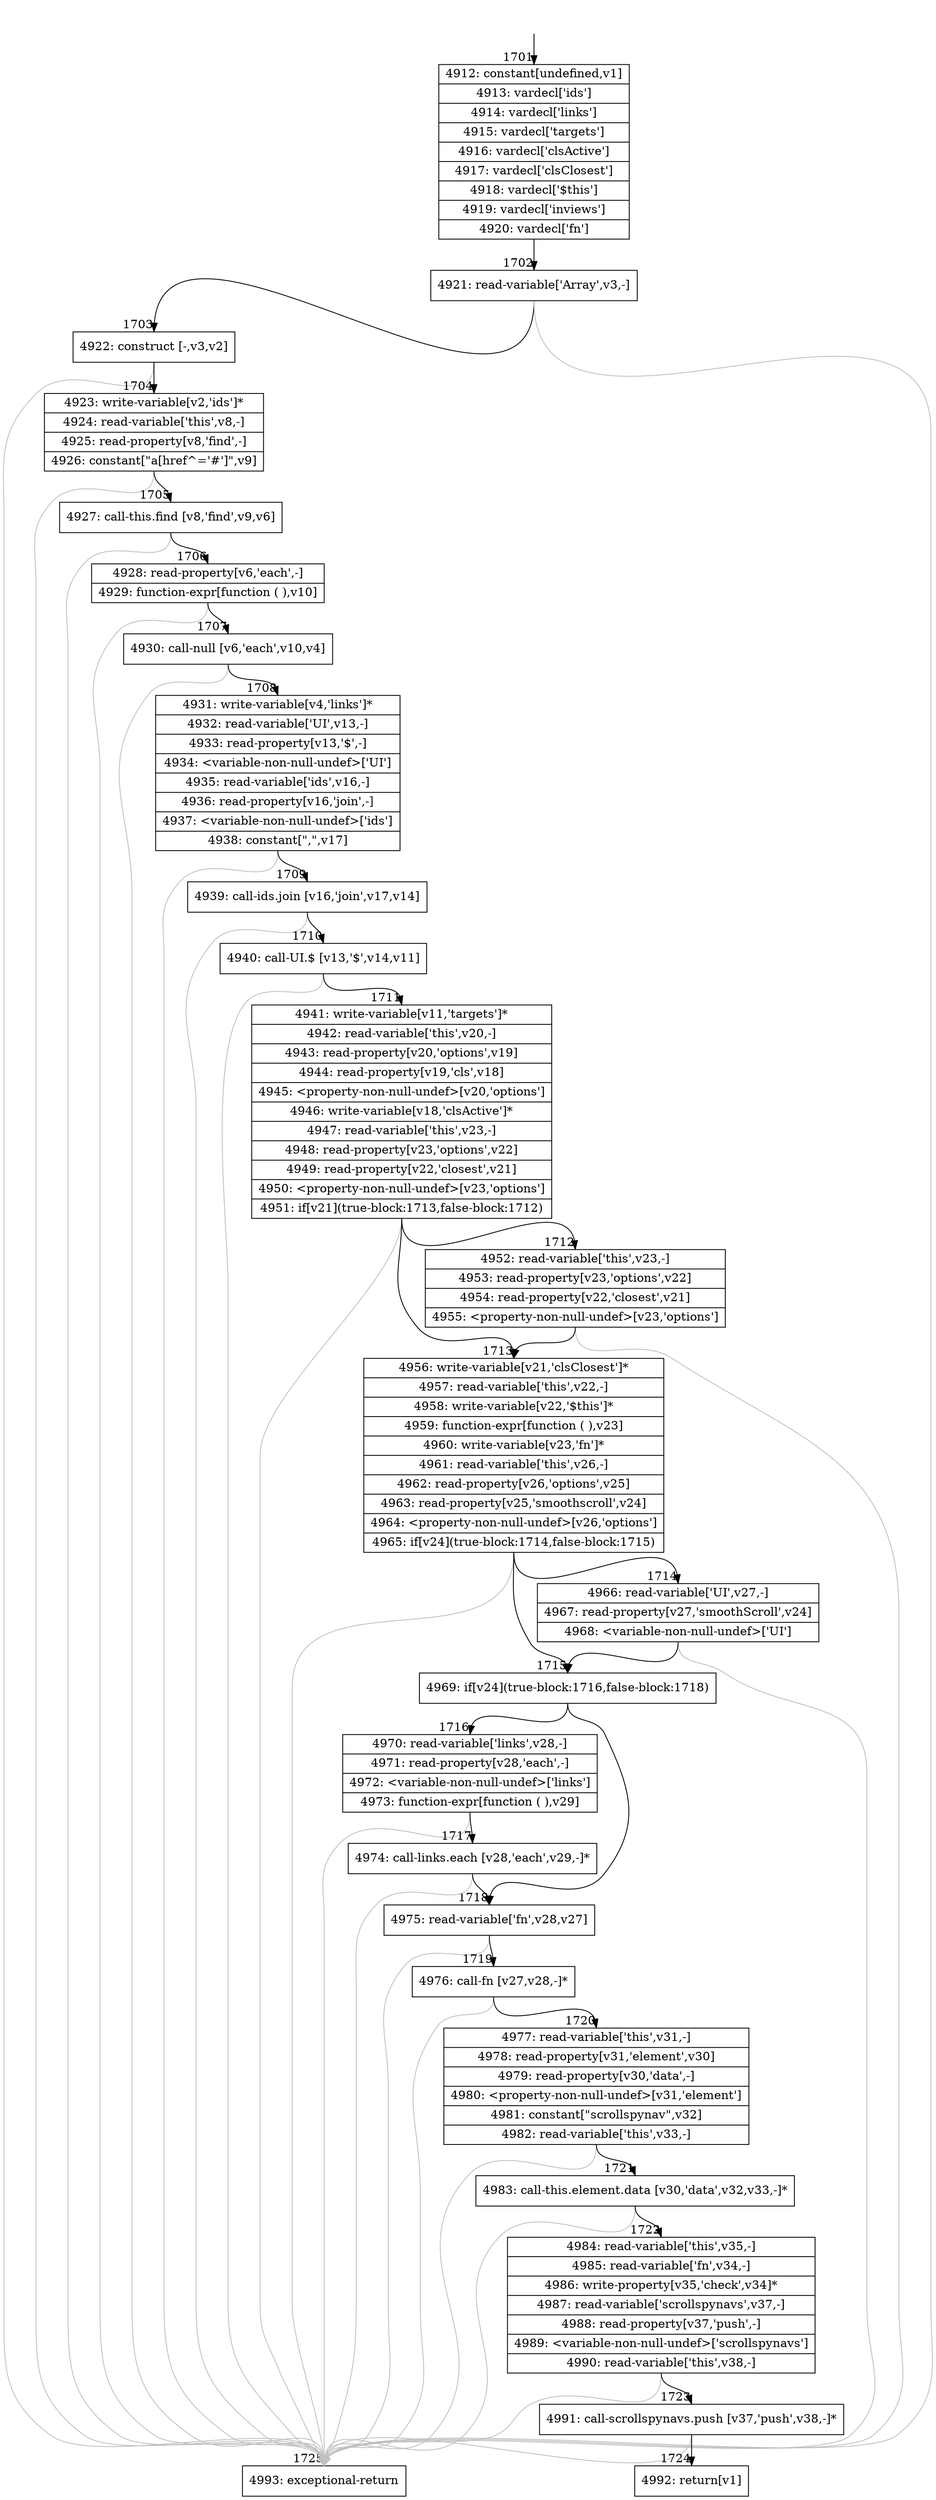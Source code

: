 digraph {
rankdir="TD"
BB_entry130[shape=none,label=""];
BB_entry130 -> BB1701 [tailport=s, headport=n, headlabel="    1701"]
BB1701 [shape=record label="{4912: constant[undefined,v1]|4913: vardecl['ids']|4914: vardecl['links']|4915: vardecl['targets']|4916: vardecl['clsActive']|4917: vardecl['clsClosest']|4918: vardecl['$this']|4919: vardecl['inviews']|4920: vardecl['fn']}" ] 
BB1701 -> BB1702 [tailport=s, headport=n, headlabel="      1702"]
BB1702 [shape=record label="{4921: read-variable['Array',v3,-]}" ] 
BB1702 -> BB1703 [tailport=s, headport=n, headlabel="      1703"]
BB1702 -> BB1725 [tailport=s, headport=n, color=gray, headlabel="      1725"]
BB1703 [shape=record label="{4922: construct [-,v3,v2]}" ] 
BB1703 -> BB1704 [tailport=s, headport=n, headlabel="      1704"]
BB1703 -> BB1725 [tailport=s, headport=n, color=gray]
BB1704 [shape=record label="{4923: write-variable[v2,'ids']*|4924: read-variable['this',v8,-]|4925: read-property[v8,'find',-]|4926: constant[\"a[href^='#']\",v9]}" ] 
BB1704 -> BB1705 [tailport=s, headport=n, headlabel="      1705"]
BB1704 -> BB1725 [tailport=s, headport=n, color=gray]
BB1705 [shape=record label="{4927: call-this.find [v8,'find',v9,v6]}" ] 
BB1705 -> BB1706 [tailport=s, headport=n, headlabel="      1706"]
BB1705 -> BB1725 [tailport=s, headport=n, color=gray]
BB1706 [shape=record label="{4928: read-property[v6,'each',-]|4929: function-expr[function ( ),v10]}" ] 
BB1706 -> BB1707 [tailport=s, headport=n, headlabel="      1707"]
BB1706 -> BB1725 [tailport=s, headport=n, color=gray]
BB1707 [shape=record label="{4930: call-null [v6,'each',v10,v4]}" ] 
BB1707 -> BB1708 [tailport=s, headport=n, headlabel="      1708"]
BB1707 -> BB1725 [tailport=s, headport=n, color=gray]
BB1708 [shape=record label="{4931: write-variable[v4,'links']*|4932: read-variable['UI',v13,-]|4933: read-property[v13,'$',-]|4934: \<variable-non-null-undef\>['UI']|4935: read-variable['ids',v16,-]|4936: read-property[v16,'join',-]|4937: \<variable-non-null-undef\>['ids']|4938: constant[\",\",v17]}" ] 
BB1708 -> BB1709 [tailport=s, headport=n, headlabel="      1709"]
BB1708 -> BB1725 [tailport=s, headport=n, color=gray]
BB1709 [shape=record label="{4939: call-ids.join [v16,'join',v17,v14]}" ] 
BB1709 -> BB1710 [tailport=s, headport=n, headlabel="      1710"]
BB1709 -> BB1725 [tailport=s, headport=n, color=gray]
BB1710 [shape=record label="{4940: call-UI.$ [v13,'$',v14,v11]}" ] 
BB1710 -> BB1711 [tailport=s, headport=n, headlabel="      1711"]
BB1710 -> BB1725 [tailport=s, headport=n, color=gray]
BB1711 [shape=record label="{4941: write-variable[v11,'targets']*|4942: read-variable['this',v20,-]|4943: read-property[v20,'options',v19]|4944: read-property[v19,'cls',v18]|4945: \<property-non-null-undef\>[v20,'options']|4946: write-variable[v18,'clsActive']*|4947: read-variable['this',v23,-]|4948: read-property[v23,'options',v22]|4949: read-property[v22,'closest',v21]|4950: \<property-non-null-undef\>[v23,'options']|4951: if[v21](true-block:1713,false-block:1712)}" ] 
BB1711 -> BB1713 [tailport=s, headport=n, headlabel="      1713"]
BB1711 -> BB1712 [tailport=s, headport=n, headlabel="      1712"]
BB1711 -> BB1725 [tailport=s, headport=n, color=gray]
BB1712 [shape=record label="{4952: read-variable['this',v23,-]|4953: read-property[v23,'options',v22]|4954: read-property[v22,'closest',v21]|4955: \<property-non-null-undef\>[v23,'options']}" ] 
BB1712 -> BB1713 [tailport=s, headport=n]
BB1712 -> BB1725 [tailport=s, headport=n, color=gray]
BB1713 [shape=record label="{4956: write-variable[v21,'clsClosest']*|4957: read-variable['this',v22,-]|4958: write-variable[v22,'$this']*|4959: function-expr[function ( ),v23]|4960: write-variable[v23,'fn']*|4961: read-variable['this',v26,-]|4962: read-property[v26,'options',v25]|4963: read-property[v25,'smoothscroll',v24]|4964: \<property-non-null-undef\>[v26,'options']|4965: if[v24](true-block:1714,false-block:1715)}" ] 
BB1713 -> BB1715 [tailport=s, headport=n, headlabel="      1715"]
BB1713 -> BB1714 [tailport=s, headport=n, headlabel="      1714"]
BB1713 -> BB1725 [tailport=s, headport=n, color=gray]
BB1714 [shape=record label="{4966: read-variable['UI',v27,-]|4967: read-property[v27,'smoothScroll',v24]|4968: \<variable-non-null-undef\>['UI']}" ] 
BB1714 -> BB1715 [tailport=s, headport=n]
BB1714 -> BB1725 [tailport=s, headport=n, color=gray]
BB1715 [shape=record label="{4969: if[v24](true-block:1716,false-block:1718)}" ] 
BB1715 -> BB1716 [tailport=s, headport=n, headlabel="      1716"]
BB1715 -> BB1718 [tailport=s, headport=n, headlabel="      1718"]
BB1716 [shape=record label="{4970: read-variable['links',v28,-]|4971: read-property[v28,'each',-]|4972: \<variable-non-null-undef\>['links']|4973: function-expr[function ( ),v29]}" ] 
BB1716 -> BB1717 [tailport=s, headport=n, headlabel="      1717"]
BB1716 -> BB1725 [tailport=s, headport=n, color=gray]
BB1717 [shape=record label="{4974: call-links.each [v28,'each',v29,-]*}" ] 
BB1717 -> BB1718 [tailport=s, headport=n]
BB1717 -> BB1725 [tailport=s, headport=n, color=gray]
BB1718 [shape=record label="{4975: read-variable['fn',v28,v27]}" ] 
BB1718 -> BB1719 [tailport=s, headport=n, headlabel="      1719"]
BB1718 -> BB1725 [tailport=s, headport=n, color=gray]
BB1719 [shape=record label="{4976: call-fn [v27,v28,-]*}" ] 
BB1719 -> BB1720 [tailport=s, headport=n, headlabel="      1720"]
BB1719 -> BB1725 [tailport=s, headport=n, color=gray]
BB1720 [shape=record label="{4977: read-variable['this',v31,-]|4978: read-property[v31,'element',v30]|4979: read-property[v30,'data',-]|4980: \<property-non-null-undef\>[v31,'element']|4981: constant[\"scrollspynav\",v32]|4982: read-variable['this',v33,-]}" ] 
BB1720 -> BB1721 [tailport=s, headport=n, headlabel="      1721"]
BB1720 -> BB1725 [tailport=s, headport=n, color=gray]
BB1721 [shape=record label="{4983: call-this.element.data [v30,'data',v32,v33,-]*}" ] 
BB1721 -> BB1722 [tailport=s, headport=n, headlabel="      1722"]
BB1721 -> BB1725 [tailport=s, headport=n, color=gray]
BB1722 [shape=record label="{4984: read-variable['this',v35,-]|4985: read-variable['fn',v34,-]|4986: write-property[v35,'check',v34]*|4987: read-variable['scrollspynavs',v37,-]|4988: read-property[v37,'push',-]|4989: \<variable-non-null-undef\>['scrollspynavs']|4990: read-variable['this',v38,-]}" ] 
BB1722 -> BB1723 [tailport=s, headport=n, headlabel="      1723"]
BB1722 -> BB1725 [tailport=s, headport=n, color=gray]
BB1723 [shape=record label="{4991: call-scrollspynavs.push [v37,'push',v38,-]*}" ] 
BB1723 -> BB1724 [tailport=s, headport=n, headlabel="      1724"]
BB1723 -> BB1725 [tailport=s, headport=n, color=gray]
BB1724 [shape=record label="{4992: return[v1]}" ] 
BB1725 [shape=record label="{4993: exceptional-return}" ] 
//#$~ 1312
}

